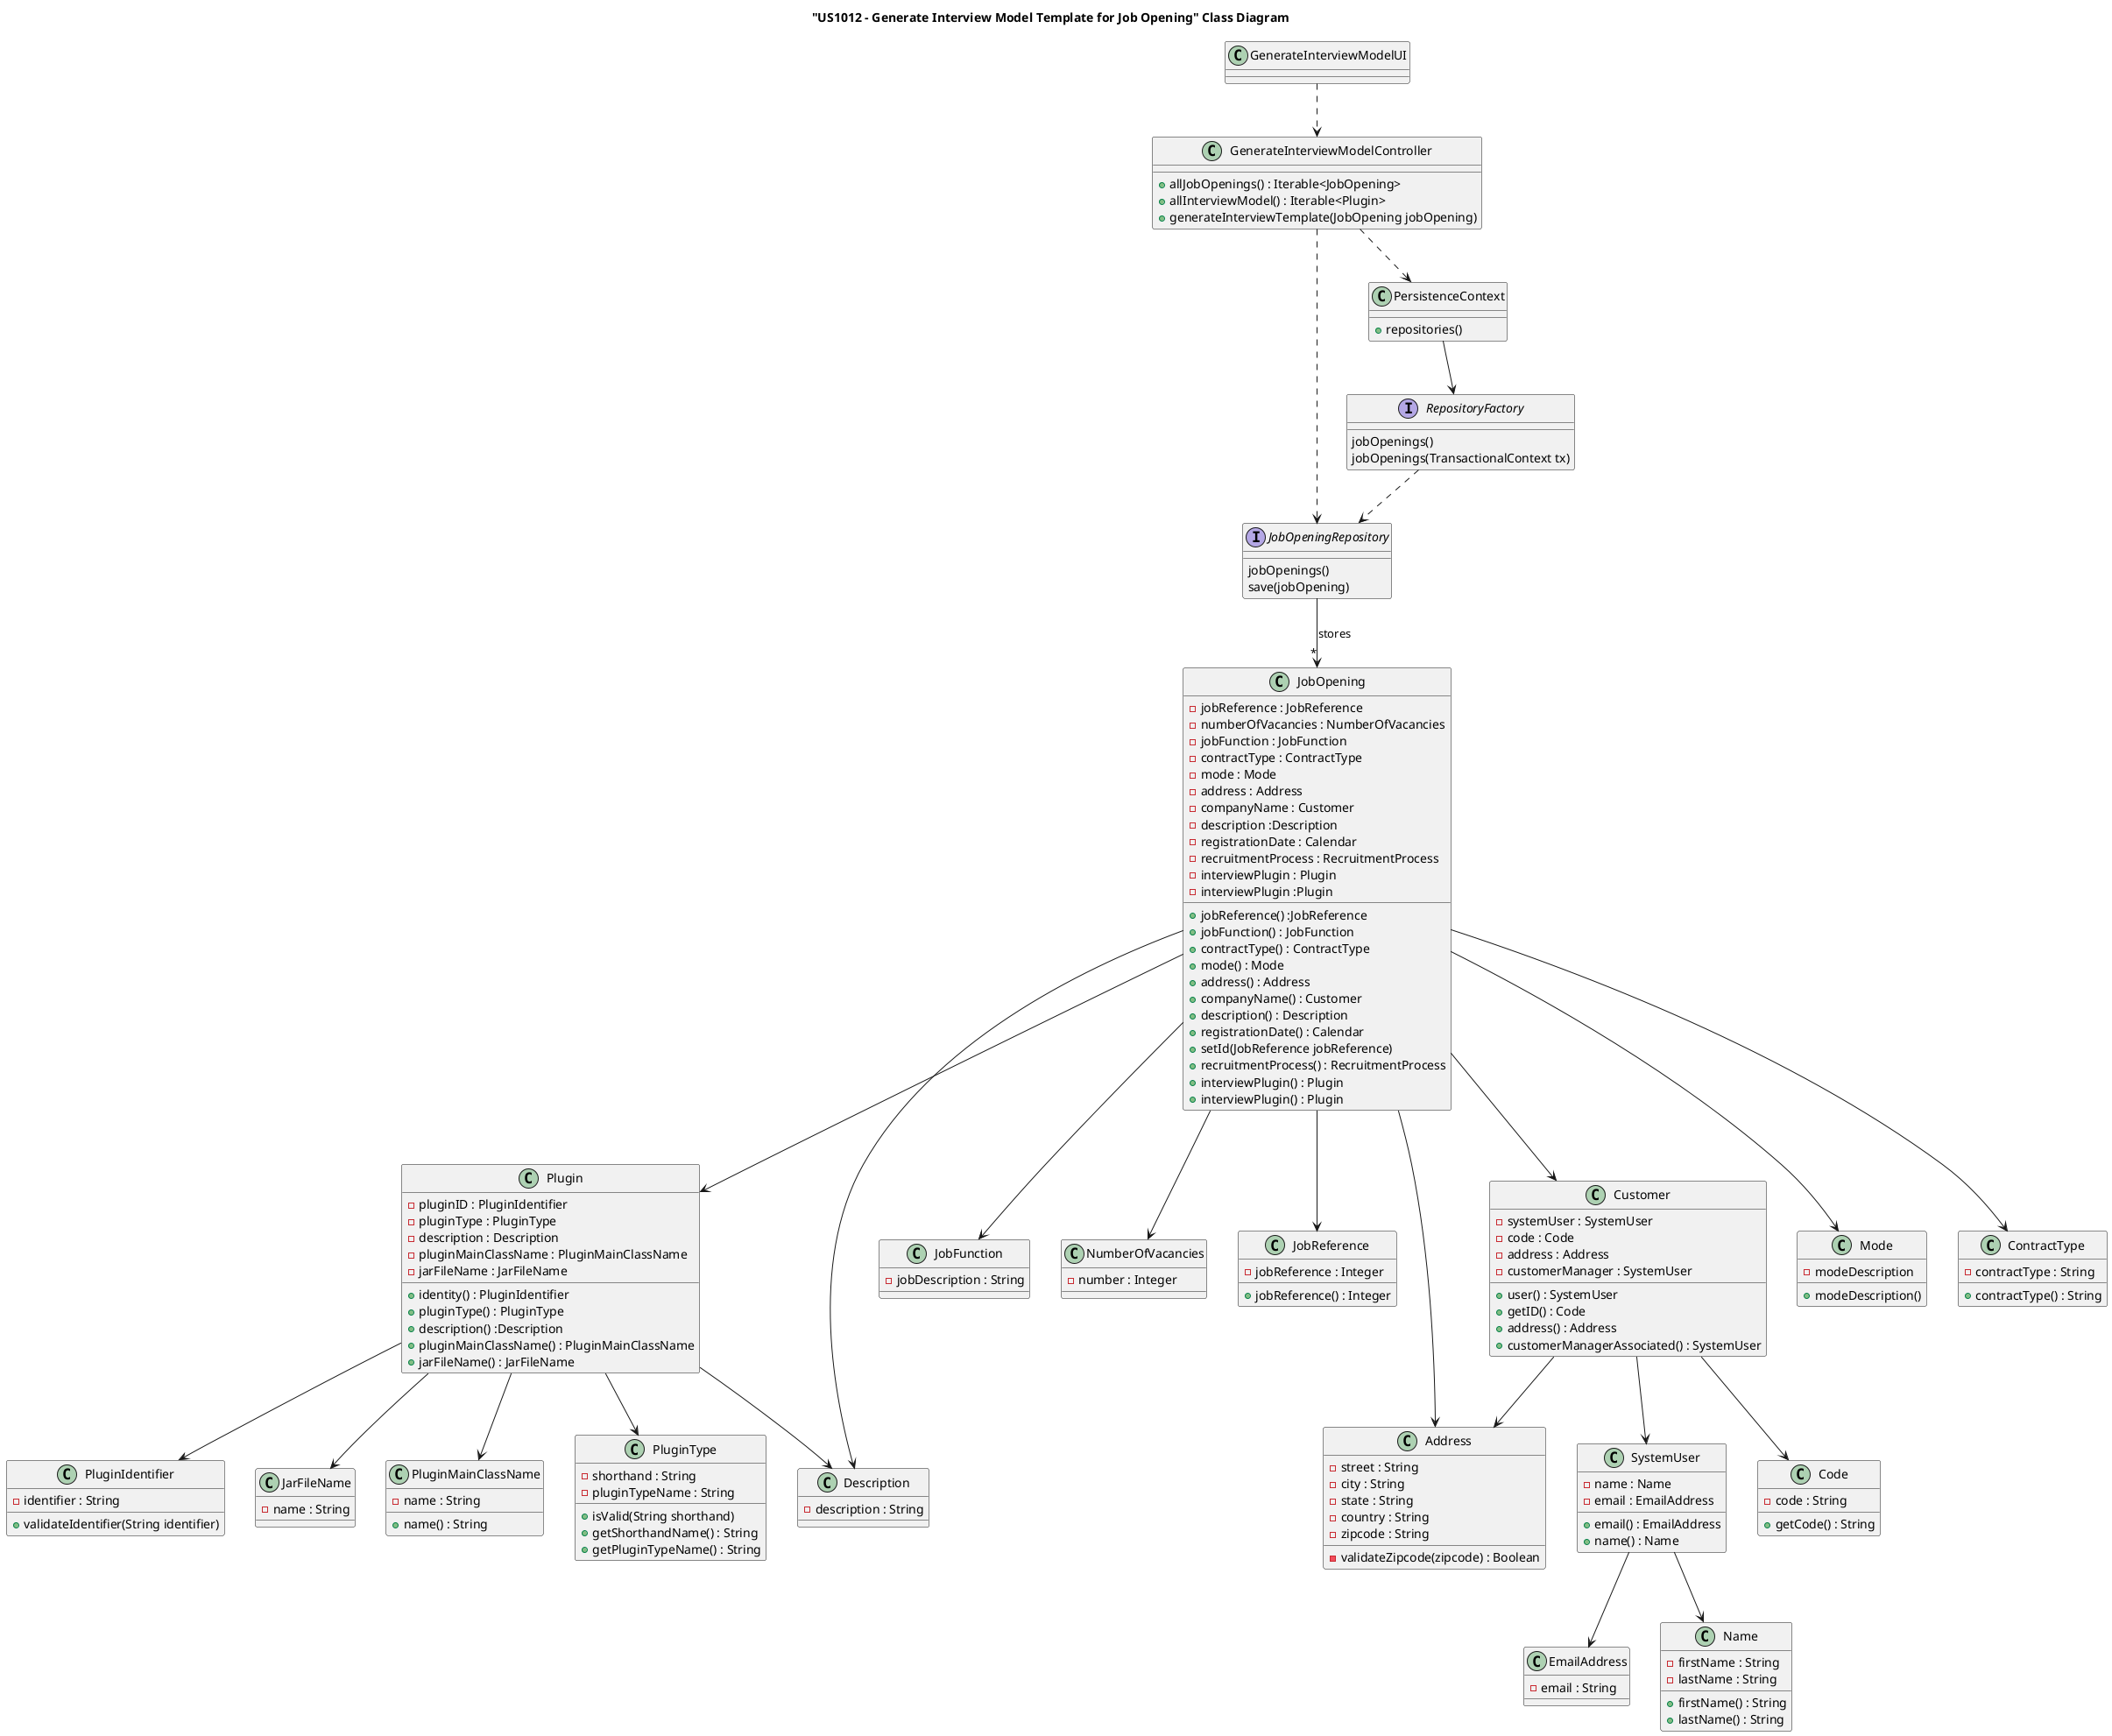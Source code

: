 @startuml

title "US1012 - Generate Interview Model Template for Job Opening" Class Diagram

class GenerateInterviewModelController{
+allJobOpenings() : Iterable<JobOpening>
+allInterviewModel() : Iterable<Plugin>
+generateInterviewTemplate(JobOpening jobOpening)
}

class GenerateInterviewModelUI{
}

class PluginMainClassName{
-name : String
+name() : String
}

class Plugin {
-pluginID : PluginIdentifier
-pluginType : PluginType
-description : Description
-pluginMainClassName : PluginMainClassName
-jarFileName : JarFileName

+identity() : PluginIdentifier
+pluginType() : PluginType
+description() :Description
+pluginMainClassName() : PluginMainClassName
+jarFileName() : JarFileName
}

class JarFileName{
-name : String
}

class JobOpening {
-jobReference : JobReference
-numberOfVacancies : NumberOfVacancies
-jobFunction : JobFunction
-contractType : ContractType
-mode : Mode
-address : Address
-companyName : Customer
-description :Description
-registrationDate : Calendar
-recruitmentProcess : RecruitmentProcess
-interviewPlugin : Plugin
-interviewPlugin :Plugin

+jobReference() :JobReference
+jobFunction() : JobFunction
+contractType() : ContractType
+mode() : Mode
+address() : Address
+companyName() : Customer
+description() : Description
+registrationDate() : Calendar
+setId(JobReference jobReference)
+recruitmentProcess() : RecruitmentProcess
+interviewPlugin() : Plugin
+interviewPlugin() : Plugin
}

class JobFunction{
-jobDescription : String
}

class NumberOfVacancies{
-number : Integer
}

class Description{
-description : String
}

class JobReference{
-jobReference : Integer
+jobReference() : Integer
}

class Address{
-street : String
-city : String
-state : String
-country : String
-zipcode : String

-validateZipcode(zipcode) : Boolean
}

class Customer{
-systemUser : SystemUser
-code : Code
-address : Address
-customerManager : SystemUser

+user() : SystemUser
+getID() : Code
+address() : Address
+customerManagerAssociated() : SystemUser
}

class EmailAddress{
-email : String

}

class Name{
-firstName : String
-lastName : String
+firstName() : String
+lastName() : String
}

class Code{
-code : String
+getCode() : String
}


class SystemUser{
-name : Name
-email : EmailAddress

+email() : EmailAddress
+name() : Name
}

class Mode{
-modeDescription
+modeDescription()
}

class ContractType{
-contractType : String
+contractType() : String
}


class PersistenceContext{
+repositories()
}

interface RepositoryFactory{
jobOpenings()
jobOpenings(TransactionalContext tx)
}

interface JobOpeningRepository{
jobOpenings()
save(jobOpening)
}



class PluginType{
-shorthand : String
-pluginTypeName : String
+ isValid(String shorthand)
+getShorthandName() : String
+getPluginTypeName() : String
}

class PluginIdentifier{
-identifier : String
+validateIdentifier(String identifier)
}

GenerateInterviewModelUI ..> GenerateInterviewModelController
Customer --> Address
JobOpening --> Address
JobOpening --> Mode
JobOpening --> ContractType
JobOpening --> Customer
JobOpening --> JobFunction
JobOpening --> JobReference
JobOpening --> Description
JobOpening --> NumberOfVacancies
JobOpening --> Plugin

SystemUser --> EmailAddress
Customer --> Code
Customer --> SystemUser

PersistenceContext --> RepositoryFactory
SystemUser --> Name
Plugin --> PluginType
Plugin --> Description
Plugin --> PluginIdentifier
Plugin --> PluginMainClassName
Plugin --> JarFileName
 GenerateInterviewModelController ..> PersistenceContext

 GenerateInterviewModelController ..> JobOpeningRepository
RepositoryFactory ..> JobOpeningRepository
JobOpeningRepository --> "*" JobOpening : stores

@enduml